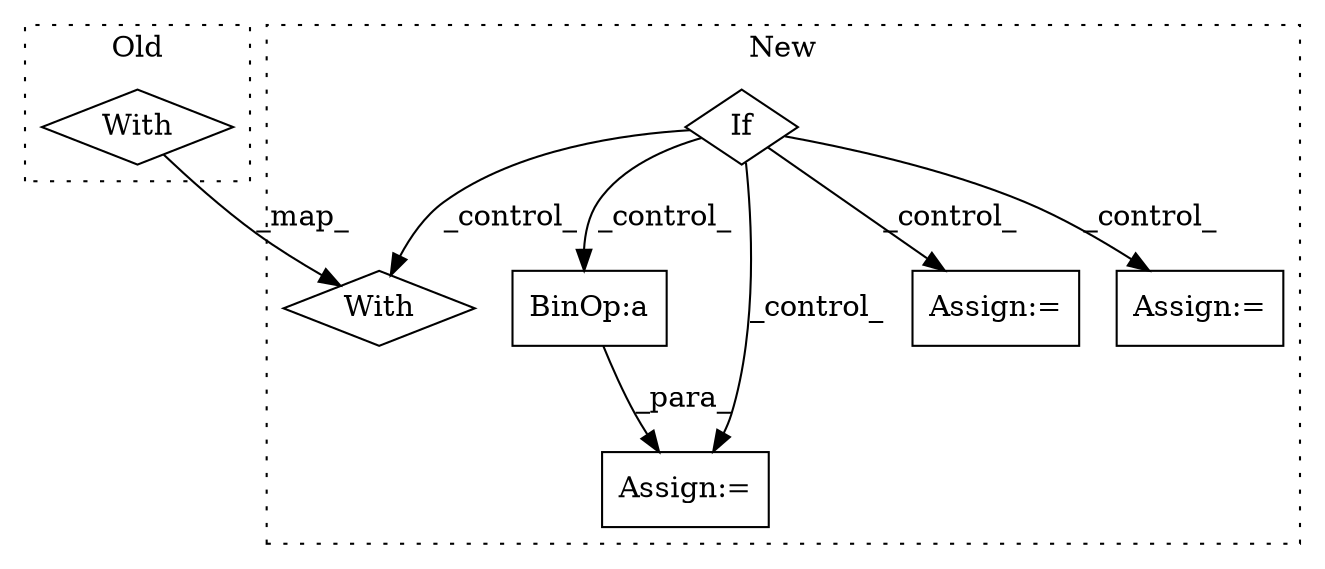 digraph G {
subgraph cluster0 {
1 [label="With" a="39" s="8224,8234" l="5,28" shape="diamond"];
label = "Old";
style="dotted";
}
subgraph cluster1 {
2 [label="With" a="39" s="8470,8480" l="5,32" shape="diamond"];
3 [label="If" a="96" s="8174,8192" l="3,73" shape="diamond"];
4 [label="BinOp:a" a="82" s="8593" l="3" shape="box"];
5 [label="Assign:=" a="68" s="8575" l="4" shape="box"];
6 [label="Assign:=" a="68" s="8833" l="4" shape="box"];
7 [label="Assign:=" a="68" s="8694" l="4" shape="box"];
label = "New";
style="dotted";
}
1 -> 2 [label="_map_"];
3 -> 2 [label="_control_"];
3 -> 6 [label="_control_"];
3 -> 4 [label="_control_"];
3 -> 7 [label="_control_"];
3 -> 5 [label="_control_"];
4 -> 5 [label="_para_"];
}